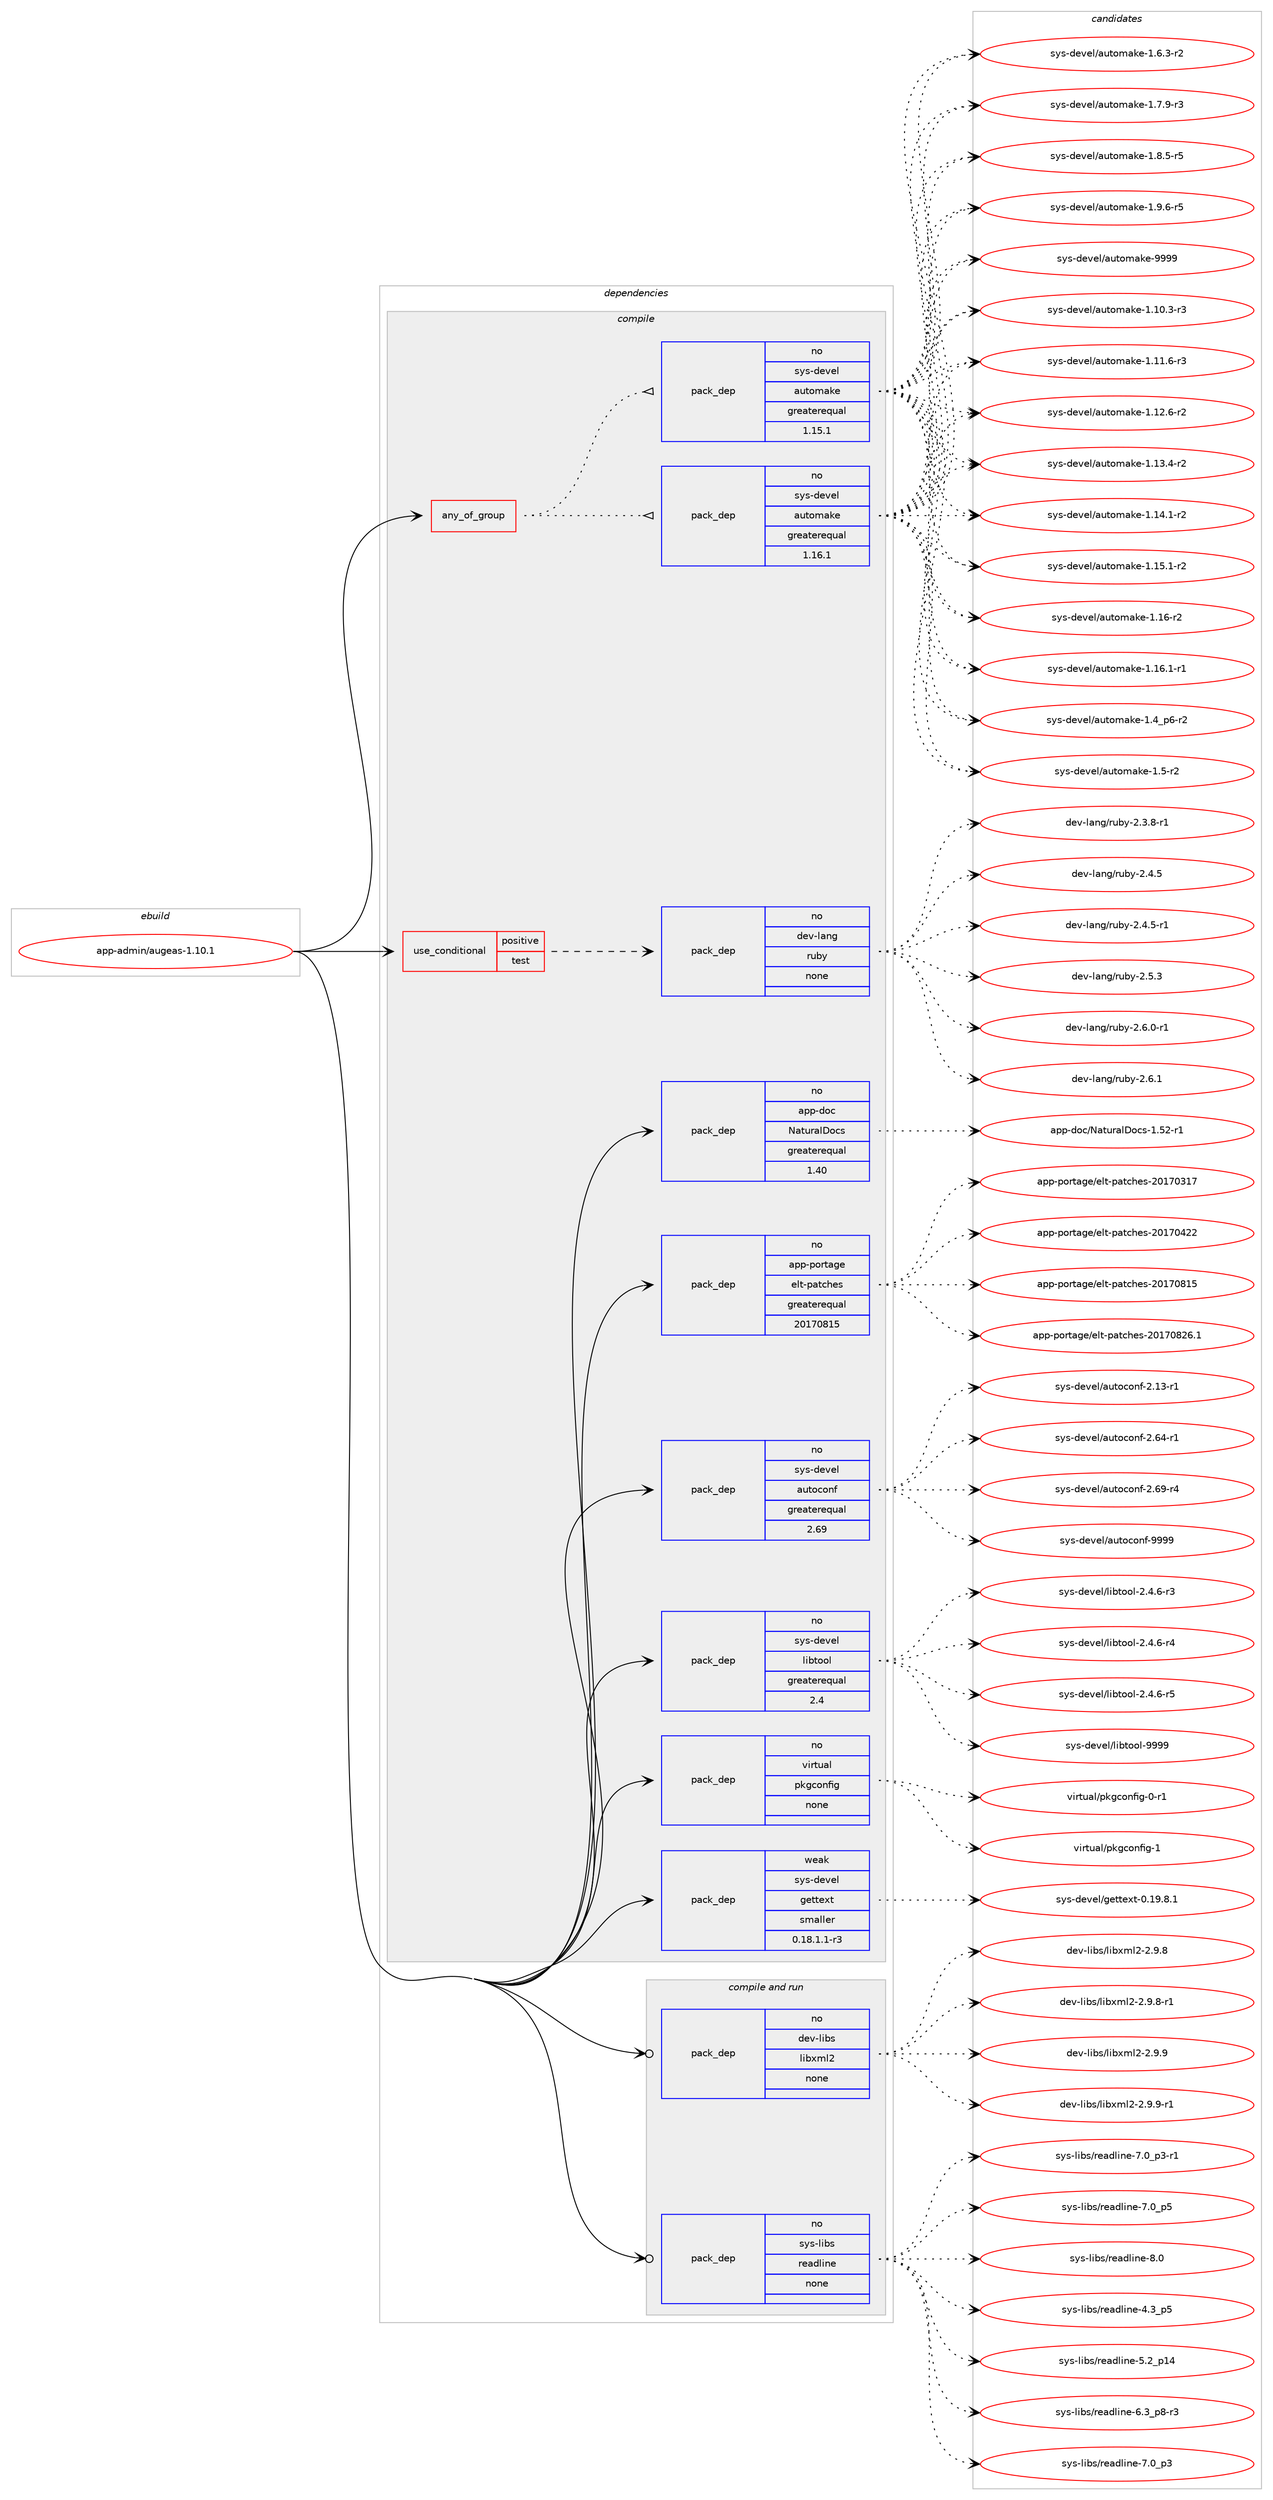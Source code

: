 digraph prolog {

# *************
# Graph options
# *************

newrank=true;
concentrate=true;
compound=true;
graph [rankdir=LR,fontname=Helvetica,fontsize=10,ranksep=1.5];#, ranksep=2.5, nodesep=0.2];
edge  [arrowhead=vee];
node  [fontname=Helvetica,fontsize=10];

# **********
# The ebuild
# **********

subgraph cluster_leftcol {
color=gray;
rank=same;
label=<<i>ebuild</i>>;
id [label="app-admin/augeas-1.10.1", color=red, width=4, href="../app-admin/augeas-1.10.1.svg"];
}

# ****************
# The dependencies
# ****************

subgraph cluster_midcol {
color=gray;
label=<<i>dependencies</i>>;
subgraph cluster_compile {
fillcolor="#eeeeee";
style=filled;
label=<<i>compile</i>>;
subgraph any19057 {
dependency1263991 [label=<<TABLE BORDER="0" CELLBORDER="1" CELLSPACING="0" CELLPADDING="4"><TR><TD CELLPADDING="10">any_of_group</TD></TR></TABLE>>, shape=none, color=red];subgraph pack899804 {
dependency1263992 [label=<<TABLE BORDER="0" CELLBORDER="1" CELLSPACING="0" CELLPADDING="4" WIDTH="220"><TR><TD ROWSPAN="6" CELLPADDING="30">pack_dep</TD></TR><TR><TD WIDTH="110">no</TD></TR><TR><TD>sys-devel</TD></TR><TR><TD>automake</TD></TR><TR><TD>greaterequal</TD></TR><TR><TD>1.16.1</TD></TR></TABLE>>, shape=none, color=blue];
}
dependency1263991:e -> dependency1263992:w [weight=20,style="dotted",arrowhead="oinv"];
subgraph pack899805 {
dependency1263993 [label=<<TABLE BORDER="0" CELLBORDER="1" CELLSPACING="0" CELLPADDING="4" WIDTH="220"><TR><TD ROWSPAN="6" CELLPADDING="30">pack_dep</TD></TR><TR><TD WIDTH="110">no</TD></TR><TR><TD>sys-devel</TD></TR><TR><TD>automake</TD></TR><TR><TD>greaterequal</TD></TR><TR><TD>1.15.1</TD></TR></TABLE>>, shape=none, color=blue];
}
dependency1263991:e -> dependency1263993:w [weight=20,style="dotted",arrowhead="oinv"];
}
id:e -> dependency1263991:w [weight=20,style="solid",arrowhead="vee"];
subgraph cond344614 {
dependency1263994 [label=<<TABLE BORDER="0" CELLBORDER="1" CELLSPACING="0" CELLPADDING="4"><TR><TD ROWSPAN="3" CELLPADDING="10">use_conditional</TD></TR><TR><TD>positive</TD></TR><TR><TD>test</TD></TR></TABLE>>, shape=none, color=red];
subgraph pack899806 {
dependency1263995 [label=<<TABLE BORDER="0" CELLBORDER="1" CELLSPACING="0" CELLPADDING="4" WIDTH="220"><TR><TD ROWSPAN="6" CELLPADDING="30">pack_dep</TD></TR><TR><TD WIDTH="110">no</TD></TR><TR><TD>dev-lang</TD></TR><TR><TD>ruby</TD></TR><TR><TD>none</TD></TR><TR><TD></TD></TR></TABLE>>, shape=none, color=blue];
}
dependency1263994:e -> dependency1263995:w [weight=20,style="dashed",arrowhead="vee"];
}
id:e -> dependency1263994:w [weight=20,style="solid",arrowhead="vee"];
subgraph pack899807 {
dependency1263996 [label=<<TABLE BORDER="0" CELLBORDER="1" CELLSPACING="0" CELLPADDING="4" WIDTH="220"><TR><TD ROWSPAN="6" CELLPADDING="30">pack_dep</TD></TR><TR><TD WIDTH="110">no</TD></TR><TR><TD>app-doc</TD></TR><TR><TD>NaturalDocs</TD></TR><TR><TD>greaterequal</TD></TR><TR><TD>1.40</TD></TR></TABLE>>, shape=none, color=blue];
}
id:e -> dependency1263996:w [weight=20,style="solid",arrowhead="vee"];
subgraph pack899808 {
dependency1263997 [label=<<TABLE BORDER="0" CELLBORDER="1" CELLSPACING="0" CELLPADDING="4" WIDTH="220"><TR><TD ROWSPAN="6" CELLPADDING="30">pack_dep</TD></TR><TR><TD WIDTH="110">no</TD></TR><TR><TD>app-portage</TD></TR><TR><TD>elt-patches</TD></TR><TR><TD>greaterequal</TD></TR><TR><TD>20170815</TD></TR></TABLE>>, shape=none, color=blue];
}
id:e -> dependency1263997:w [weight=20,style="solid",arrowhead="vee"];
subgraph pack899809 {
dependency1263998 [label=<<TABLE BORDER="0" CELLBORDER="1" CELLSPACING="0" CELLPADDING="4" WIDTH="220"><TR><TD ROWSPAN="6" CELLPADDING="30">pack_dep</TD></TR><TR><TD WIDTH="110">no</TD></TR><TR><TD>sys-devel</TD></TR><TR><TD>autoconf</TD></TR><TR><TD>greaterequal</TD></TR><TR><TD>2.69</TD></TR></TABLE>>, shape=none, color=blue];
}
id:e -> dependency1263998:w [weight=20,style="solid",arrowhead="vee"];
subgraph pack899810 {
dependency1263999 [label=<<TABLE BORDER="0" CELLBORDER="1" CELLSPACING="0" CELLPADDING="4" WIDTH="220"><TR><TD ROWSPAN="6" CELLPADDING="30">pack_dep</TD></TR><TR><TD WIDTH="110">no</TD></TR><TR><TD>sys-devel</TD></TR><TR><TD>libtool</TD></TR><TR><TD>greaterequal</TD></TR><TR><TD>2.4</TD></TR></TABLE>>, shape=none, color=blue];
}
id:e -> dependency1263999:w [weight=20,style="solid",arrowhead="vee"];
subgraph pack899811 {
dependency1264000 [label=<<TABLE BORDER="0" CELLBORDER="1" CELLSPACING="0" CELLPADDING="4" WIDTH="220"><TR><TD ROWSPAN="6" CELLPADDING="30">pack_dep</TD></TR><TR><TD WIDTH="110">no</TD></TR><TR><TD>virtual</TD></TR><TR><TD>pkgconfig</TD></TR><TR><TD>none</TD></TR><TR><TD></TD></TR></TABLE>>, shape=none, color=blue];
}
id:e -> dependency1264000:w [weight=20,style="solid",arrowhead="vee"];
subgraph pack899812 {
dependency1264001 [label=<<TABLE BORDER="0" CELLBORDER="1" CELLSPACING="0" CELLPADDING="4" WIDTH="220"><TR><TD ROWSPAN="6" CELLPADDING="30">pack_dep</TD></TR><TR><TD WIDTH="110">weak</TD></TR><TR><TD>sys-devel</TD></TR><TR><TD>gettext</TD></TR><TR><TD>smaller</TD></TR><TR><TD>0.18.1.1-r3</TD></TR></TABLE>>, shape=none, color=blue];
}
id:e -> dependency1264001:w [weight=20,style="solid",arrowhead="vee"];
}
subgraph cluster_compileandrun {
fillcolor="#eeeeee";
style=filled;
label=<<i>compile and run</i>>;
subgraph pack899813 {
dependency1264002 [label=<<TABLE BORDER="0" CELLBORDER="1" CELLSPACING="0" CELLPADDING="4" WIDTH="220"><TR><TD ROWSPAN="6" CELLPADDING="30">pack_dep</TD></TR><TR><TD WIDTH="110">no</TD></TR><TR><TD>dev-libs</TD></TR><TR><TD>libxml2</TD></TR><TR><TD>none</TD></TR><TR><TD></TD></TR></TABLE>>, shape=none, color=blue];
}
id:e -> dependency1264002:w [weight=20,style="solid",arrowhead="odotvee"];
subgraph pack899814 {
dependency1264003 [label=<<TABLE BORDER="0" CELLBORDER="1" CELLSPACING="0" CELLPADDING="4" WIDTH="220"><TR><TD ROWSPAN="6" CELLPADDING="30">pack_dep</TD></TR><TR><TD WIDTH="110">no</TD></TR><TR><TD>sys-libs</TD></TR><TR><TD>readline</TD></TR><TR><TD>none</TD></TR><TR><TD></TD></TR></TABLE>>, shape=none, color=blue];
}
id:e -> dependency1264003:w [weight=20,style="solid",arrowhead="odotvee"];
}
subgraph cluster_run {
fillcolor="#eeeeee";
style=filled;
label=<<i>run</i>>;
}
}

# **************
# The candidates
# **************

subgraph cluster_choices {
rank=same;
color=gray;
label=<<i>candidates</i>>;

subgraph choice899804 {
color=black;
nodesep=1;
choice11512111545100101118101108479711711611110997107101454946494846514511451 [label="sys-devel/automake-1.10.3-r3", color=red, width=4,href="../sys-devel/automake-1.10.3-r3.svg"];
choice11512111545100101118101108479711711611110997107101454946494946544511451 [label="sys-devel/automake-1.11.6-r3", color=red, width=4,href="../sys-devel/automake-1.11.6-r3.svg"];
choice11512111545100101118101108479711711611110997107101454946495046544511450 [label="sys-devel/automake-1.12.6-r2", color=red, width=4,href="../sys-devel/automake-1.12.6-r2.svg"];
choice11512111545100101118101108479711711611110997107101454946495146524511450 [label="sys-devel/automake-1.13.4-r2", color=red, width=4,href="../sys-devel/automake-1.13.4-r2.svg"];
choice11512111545100101118101108479711711611110997107101454946495246494511450 [label="sys-devel/automake-1.14.1-r2", color=red, width=4,href="../sys-devel/automake-1.14.1-r2.svg"];
choice11512111545100101118101108479711711611110997107101454946495346494511450 [label="sys-devel/automake-1.15.1-r2", color=red, width=4,href="../sys-devel/automake-1.15.1-r2.svg"];
choice1151211154510010111810110847971171161111099710710145494649544511450 [label="sys-devel/automake-1.16-r2", color=red, width=4,href="../sys-devel/automake-1.16-r2.svg"];
choice11512111545100101118101108479711711611110997107101454946495446494511449 [label="sys-devel/automake-1.16.1-r1", color=red, width=4,href="../sys-devel/automake-1.16.1-r1.svg"];
choice115121115451001011181011084797117116111109971071014549465295112544511450 [label="sys-devel/automake-1.4_p6-r2", color=red, width=4,href="../sys-devel/automake-1.4_p6-r2.svg"];
choice11512111545100101118101108479711711611110997107101454946534511450 [label="sys-devel/automake-1.5-r2", color=red, width=4,href="../sys-devel/automake-1.5-r2.svg"];
choice115121115451001011181011084797117116111109971071014549465446514511450 [label="sys-devel/automake-1.6.3-r2", color=red, width=4,href="../sys-devel/automake-1.6.3-r2.svg"];
choice115121115451001011181011084797117116111109971071014549465546574511451 [label="sys-devel/automake-1.7.9-r3", color=red, width=4,href="../sys-devel/automake-1.7.9-r3.svg"];
choice115121115451001011181011084797117116111109971071014549465646534511453 [label="sys-devel/automake-1.8.5-r5", color=red, width=4,href="../sys-devel/automake-1.8.5-r5.svg"];
choice115121115451001011181011084797117116111109971071014549465746544511453 [label="sys-devel/automake-1.9.6-r5", color=red, width=4,href="../sys-devel/automake-1.9.6-r5.svg"];
choice115121115451001011181011084797117116111109971071014557575757 [label="sys-devel/automake-9999", color=red, width=4,href="../sys-devel/automake-9999.svg"];
dependency1263992:e -> choice11512111545100101118101108479711711611110997107101454946494846514511451:w [style=dotted,weight="100"];
dependency1263992:e -> choice11512111545100101118101108479711711611110997107101454946494946544511451:w [style=dotted,weight="100"];
dependency1263992:e -> choice11512111545100101118101108479711711611110997107101454946495046544511450:w [style=dotted,weight="100"];
dependency1263992:e -> choice11512111545100101118101108479711711611110997107101454946495146524511450:w [style=dotted,weight="100"];
dependency1263992:e -> choice11512111545100101118101108479711711611110997107101454946495246494511450:w [style=dotted,weight="100"];
dependency1263992:e -> choice11512111545100101118101108479711711611110997107101454946495346494511450:w [style=dotted,weight="100"];
dependency1263992:e -> choice1151211154510010111810110847971171161111099710710145494649544511450:w [style=dotted,weight="100"];
dependency1263992:e -> choice11512111545100101118101108479711711611110997107101454946495446494511449:w [style=dotted,weight="100"];
dependency1263992:e -> choice115121115451001011181011084797117116111109971071014549465295112544511450:w [style=dotted,weight="100"];
dependency1263992:e -> choice11512111545100101118101108479711711611110997107101454946534511450:w [style=dotted,weight="100"];
dependency1263992:e -> choice115121115451001011181011084797117116111109971071014549465446514511450:w [style=dotted,weight="100"];
dependency1263992:e -> choice115121115451001011181011084797117116111109971071014549465546574511451:w [style=dotted,weight="100"];
dependency1263992:e -> choice115121115451001011181011084797117116111109971071014549465646534511453:w [style=dotted,weight="100"];
dependency1263992:e -> choice115121115451001011181011084797117116111109971071014549465746544511453:w [style=dotted,weight="100"];
dependency1263992:e -> choice115121115451001011181011084797117116111109971071014557575757:w [style=dotted,weight="100"];
}
subgraph choice899805 {
color=black;
nodesep=1;
choice11512111545100101118101108479711711611110997107101454946494846514511451 [label="sys-devel/automake-1.10.3-r3", color=red, width=4,href="../sys-devel/automake-1.10.3-r3.svg"];
choice11512111545100101118101108479711711611110997107101454946494946544511451 [label="sys-devel/automake-1.11.6-r3", color=red, width=4,href="../sys-devel/automake-1.11.6-r3.svg"];
choice11512111545100101118101108479711711611110997107101454946495046544511450 [label="sys-devel/automake-1.12.6-r2", color=red, width=4,href="../sys-devel/automake-1.12.6-r2.svg"];
choice11512111545100101118101108479711711611110997107101454946495146524511450 [label="sys-devel/automake-1.13.4-r2", color=red, width=4,href="../sys-devel/automake-1.13.4-r2.svg"];
choice11512111545100101118101108479711711611110997107101454946495246494511450 [label="sys-devel/automake-1.14.1-r2", color=red, width=4,href="../sys-devel/automake-1.14.1-r2.svg"];
choice11512111545100101118101108479711711611110997107101454946495346494511450 [label="sys-devel/automake-1.15.1-r2", color=red, width=4,href="../sys-devel/automake-1.15.1-r2.svg"];
choice1151211154510010111810110847971171161111099710710145494649544511450 [label="sys-devel/automake-1.16-r2", color=red, width=4,href="../sys-devel/automake-1.16-r2.svg"];
choice11512111545100101118101108479711711611110997107101454946495446494511449 [label="sys-devel/automake-1.16.1-r1", color=red, width=4,href="../sys-devel/automake-1.16.1-r1.svg"];
choice115121115451001011181011084797117116111109971071014549465295112544511450 [label="sys-devel/automake-1.4_p6-r2", color=red, width=4,href="../sys-devel/automake-1.4_p6-r2.svg"];
choice11512111545100101118101108479711711611110997107101454946534511450 [label="sys-devel/automake-1.5-r2", color=red, width=4,href="../sys-devel/automake-1.5-r2.svg"];
choice115121115451001011181011084797117116111109971071014549465446514511450 [label="sys-devel/automake-1.6.3-r2", color=red, width=4,href="../sys-devel/automake-1.6.3-r2.svg"];
choice115121115451001011181011084797117116111109971071014549465546574511451 [label="sys-devel/automake-1.7.9-r3", color=red, width=4,href="../sys-devel/automake-1.7.9-r3.svg"];
choice115121115451001011181011084797117116111109971071014549465646534511453 [label="sys-devel/automake-1.8.5-r5", color=red, width=4,href="../sys-devel/automake-1.8.5-r5.svg"];
choice115121115451001011181011084797117116111109971071014549465746544511453 [label="sys-devel/automake-1.9.6-r5", color=red, width=4,href="../sys-devel/automake-1.9.6-r5.svg"];
choice115121115451001011181011084797117116111109971071014557575757 [label="sys-devel/automake-9999", color=red, width=4,href="../sys-devel/automake-9999.svg"];
dependency1263993:e -> choice11512111545100101118101108479711711611110997107101454946494846514511451:w [style=dotted,weight="100"];
dependency1263993:e -> choice11512111545100101118101108479711711611110997107101454946494946544511451:w [style=dotted,weight="100"];
dependency1263993:e -> choice11512111545100101118101108479711711611110997107101454946495046544511450:w [style=dotted,weight="100"];
dependency1263993:e -> choice11512111545100101118101108479711711611110997107101454946495146524511450:w [style=dotted,weight="100"];
dependency1263993:e -> choice11512111545100101118101108479711711611110997107101454946495246494511450:w [style=dotted,weight="100"];
dependency1263993:e -> choice11512111545100101118101108479711711611110997107101454946495346494511450:w [style=dotted,weight="100"];
dependency1263993:e -> choice1151211154510010111810110847971171161111099710710145494649544511450:w [style=dotted,weight="100"];
dependency1263993:e -> choice11512111545100101118101108479711711611110997107101454946495446494511449:w [style=dotted,weight="100"];
dependency1263993:e -> choice115121115451001011181011084797117116111109971071014549465295112544511450:w [style=dotted,weight="100"];
dependency1263993:e -> choice11512111545100101118101108479711711611110997107101454946534511450:w [style=dotted,weight="100"];
dependency1263993:e -> choice115121115451001011181011084797117116111109971071014549465446514511450:w [style=dotted,weight="100"];
dependency1263993:e -> choice115121115451001011181011084797117116111109971071014549465546574511451:w [style=dotted,weight="100"];
dependency1263993:e -> choice115121115451001011181011084797117116111109971071014549465646534511453:w [style=dotted,weight="100"];
dependency1263993:e -> choice115121115451001011181011084797117116111109971071014549465746544511453:w [style=dotted,weight="100"];
dependency1263993:e -> choice115121115451001011181011084797117116111109971071014557575757:w [style=dotted,weight="100"];
}
subgraph choice899806 {
color=black;
nodesep=1;
choice100101118451089711010347114117981214550465146564511449 [label="dev-lang/ruby-2.3.8-r1", color=red, width=4,href="../dev-lang/ruby-2.3.8-r1.svg"];
choice10010111845108971101034711411798121455046524653 [label="dev-lang/ruby-2.4.5", color=red, width=4,href="../dev-lang/ruby-2.4.5.svg"];
choice100101118451089711010347114117981214550465246534511449 [label="dev-lang/ruby-2.4.5-r1", color=red, width=4,href="../dev-lang/ruby-2.4.5-r1.svg"];
choice10010111845108971101034711411798121455046534651 [label="dev-lang/ruby-2.5.3", color=red, width=4,href="../dev-lang/ruby-2.5.3.svg"];
choice100101118451089711010347114117981214550465446484511449 [label="dev-lang/ruby-2.6.0-r1", color=red, width=4,href="../dev-lang/ruby-2.6.0-r1.svg"];
choice10010111845108971101034711411798121455046544649 [label="dev-lang/ruby-2.6.1", color=red, width=4,href="../dev-lang/ruby-2.6.1.svg"];
dependency1263995:e -> choice100101118451089711010347114117981214550465146564511449:w [style=dotted,weight="100"];
dependency1263995:e -> choice10010111845108971101034711411798121455046524653:w [style=dotted,weight="100"];
dependency1263995:e -> choice100101118451089711010347114117981214550465246534511449:w [style=dotted,weight="100"];
dependency1263995:e -> choice10010111845108971101034711411798121455046534651:w [style=dotted,weight="100"];
dependency1263995:e -> choice100101118451089711010347114117981214550465446484511449:w [style=dotted,weight="100"];
dependency1263995:e -> choice10010111845108971101034711411798121455046544649:w [style=dotted,weight="100"];
}
subgraph choice899807 {
color=black;
nodesep=1;
choice97112112451001119947789711611711497108681119911545494653504511449 [label="app-doc/NaturalDocs-1.52-r1", color=red, width=4,href="../app-doc/NaturalDocs-1.52-r1.svg"];
dependency1263996:e -> choice97112112451001119947789711611711497108681119911545494653504511449:w [style=dotted,weight="100"];
}
subgraph choice899808 {
color=black;
nodesep=1;
choice97112112451121111141169710310147101108116451129711699104101115455048495548514955 [label="app-portage/elt-patches-20170317", color=red, width=4,href="../app-portage/elt-patches-20170317.svg"];
choice97112112451121111141169710310147101108116451129711699104101115455048495548525050 [label="app-portage/elt-patches-20170422", color=red, width=4,href="../app-portage/elt-patches-20170422.svg"];
choice97112112451121111141169710310147101108116451129711699104101115455048495548564953 [label="app-portage/elt-patches-20170815", color=red, width=4,href="../app-portage/elt-patches-20170815.svg"];
choice971121124511211111411697103101471011081164511297116991041011154550484955485650544649 [label="app-portage/elt-patches-20170826.1", color=red, width=4,href="../app-portage/elt-patches-20170826.1.svg"];
dependency1263997:e -> choice97112112451121111141169710310147101108116451129711699104101115455048495548514955:w [style=dotted,weight="100"];
dependency1263997:e -> choice97112112451121111141169710310147101108116451129711699104101115455048495548525050:w [style=dotted,weight="100"];
dependency1263997:e -> choice97112112451121111141169710310147101108116451129711699104101115455048495548564953:w [style=dotted,weight="100"];
dependency1263997:e -> choice971121124511211111411697103101471011081164511297116991041011154550484955485650544649:w [style=dotted,weight="100"];
}
subgraph choice899809 {
color=black;
nodesep=1;
choice1151211154510010111810110847971171161119911111010245504649514511449 [label="sys-devel/autoconf-2.13-r1", color=red, width=4,href="../sys-devel/autoconf-2.13-r1.svg"];
choice1151211154510010111810110847971171161119911111010245504654524511449 [label="sys-devel/autoconf-2.64-r1", color=red, width=4,href="../sys-devel/autoconf-2.64-r1.svg"];
choice1151211154510010111810110847971171161119911111010245504654574511452 [label="sys-devel/autoconf-2.69-r4", color=red, width=4,href="../sys-devel/autoconf-2.69-r4.svg"];
choice115121115451001011181011084797117116111991111101024557575757 [label="sys-devel/autoconf-9999", color=red, width=4,href="../sys-devel/autoconf-9999.svg"];
dependency1263998:e -> choice1151211154510010111810110847971171161119911111010245504649514511449:w [style=dotted,weight="100"];
dependency1263998:e -> choice1151211154510010111810110847971171161119911111010245504654524511449:w [style=dotted,weight="100"];
dependency1263998:e -> choice1151211154510010111810110847971171161119911111010245504654574511452:w [style=dotted,weight="100"];
dependency1263998:e -> choice115121115451001011181011084797117116111991111101024557575757:w [style=dotted,weight="100"];
}
subgraph choice899810 {
color=black;
nodesep=1;
choice1151211154510010111810110847108105981161111111084550465246544511451 [label="sys-devel/libtool-2.4.6-r3", color=red, width=4,href="../sys-devel/libtool-2.4.6-r3.svg"];
choice1151211154510010111810110847108105981161111111084550465246544511452 [label="sys-devel/libtool-2.4.6-r4", color=red, width=4,href="../sys-devel/libtool-2.4.6-r4.svg"];
choice1151211154510010111810110847108105981161111111084550465246544511453 [label="sys-devel/libtool-2.4.6-r5", color=red, width=4,href="../sys-devel/libtool-2.4.6-r5.svg"];
choice1151211154510010111810110847108105981161111111084557575757 [label="sys-devel/libtool-9999", color=red, width=4,href="../sys-devel/libtool-9999.svg"];
dependency1263999:e -> choice1151211154510010111810110847108105981161111111084550465246544511451:w [style=dotted,weight="100"];
dependency1263999:e -> choice1151211154510010111810110847108105981161111111084550465246544511452:w [style=dotted,weight="100"];
dependency1263999:e -> choice1151211154510010111810110847108105981161111111084550465246544511453:w [style=dotted,weight="100"];
dependency1263999:e -> choice1151211154510010111810110847108105981161111111084557575757:w [style=dotted,weight="100"];
}
subgraph choice899811 {
color=black;
nodesep=1;
choice11810511411611797108471121071039911111010210510345484511449 [label="virtual/pkgconfig-0-r1", color=red, width=4,href="../virtual/pkgconfig-0-r1.svg"];
choice1181051141161179710847112107103991111101021051034549 [label="virtual/pkgconfig-1", color=red, width=4,href="../virtual/pkgconfig-1.svg"];
dependency1264000:e -> choice11810511411611797108471121071039911111010210510345484511449:w [style=dotted,weight="100"];
dependency1264000:e -> choice1181051141161179710847112107103991111101021051034549:w [style=dotted,weight="100"];
}
subgraph choice899812 {
color=black;
nodesep=1;
choice1151211154510010111810110847103101116116101120116454846495746564649 [label="sys-devel/gettext-0.19.8.1", color=red, width=4,href="../sys-devel/gettext-0.19.8.1.svg"];
dependency1264001:e -> choice1151211154510010111810110847103101116116101120116454846495746564649:w [style=dotted,weight="100"];
}
subgraph choice899813 {
color=black;
nodesep=1;
choice1001011184510810598115471081059812010910850455046574656 [label="dev-libs/libxml2-2.9.8", color=red, width=4,href="../dev-libs/libxml2-2.9.8.svg"];
choice10010111845108105981154710810598120109108504550465746564511449 [label="dev-libs/libxml2-2.9.8-r1", color=red, width=4,href="../dev-libs/libxml2-2.9.8-r1.svg"];
choice1001011184510810598115471081059812010910850455046574657 [label="dev-libs/libxml2-2.9.9", color=red, width=4,href="../dev-libs/libxml2-2.9.9.svg"];
choice10010111845108105981154710810598120109108504550465746574511449 [label="dev-libs/libxml2-2.9.9-r1", color=red, width=4,href="../dev-libs/libxml2-2.9.9-r1.svg"];
dependency1264002:e -> choice1001011184510810598115471081059812010910850455046574656:w [style=dotted,weight="100"];
dependency1264002:e -> choice10010111845108105981154710810598120109108504550465746564511449:w [style=dotted,weight="100"];
dependency1264002:e -> choice1001011184510810598115471081059812010910850455046574657:w [style=dotted,weight="100"];
dependency1264002:e -> choice10010111845108105981154710810598120109108504550465746574511449:w [style=dotted,weight="100"];
}
subgraph choice899814 {
color=black;
nodesep=1;
choice11512111545108105981154711410197100108105110101455246519511253 [label="sys-libs/readline-4.3_p5", color=red, width=4,href="../sys-libs/readline-4.3_p5.svg"];
choice1151211154510810598115471141019710010810511010145534650951124952 [label="sys-libs/readline-5.2_p14", color=red, width=4,href="../sys-libs/readline-5.2_p14.svg"];
choice115121115451081059811547114101971001081051101014554465195112564511451 [label="sys-libs/readline-6.3_p8-r3", color=red, width=4,href="../sys-libs/readline-6.3_p8-r3.svg"];
choice11512111545108105981154711410197100108105110101455546489511251 [label="sys-libs/readline-7.0_p3", color=red, width=4,href="../sys-libs/readline-7.0_p3.svg"];
choice115121115451081059811547114101971001081051101014555464895112514511449 [label="sys-libs/readline-7.0_p3-r1", color=red, width=4,href="../sys-libs/readline-7.0_p3-r1.svg"];
choice11512111545108105981154711410197100108105110101455546489511253 [label="sys-libs/readline-7.0_p5", color=red, width=4,href="../sys-libs/readline-7.0_p5.svg"];
choice1151211154510810598115471141019710010810511010145564648 [label="sys-libs/readline-8.0", color=red, width=4,href="../sys-libs/readline-8.0.svg"];
dependency1264003:e -> choice11512111545108105981154711410197100108105110101455246519511253:w [style=dotted,weight="100"];
dependency1264003:e -> choice1151211154510810598115471141019710010810511010145534650951124952:w [style=dotted,weight="100"];
dependency1264003:e -> choice115121115451081059811547114101971001081051101014554465195112564511451:w [style=dotted,weight="100"];
dependency1264003:e -> choice11512111545108105981154711410197100108105110101455546489511251:w [style=dotted,weight="100"];
dependency1264003:e -> choice115121115451081059811547114101971001081051101014555464895112514511449:w [style=dotted,weight="100"];
dependency1264003:e -> choice11512111545108105981154711410197100108105110101455546489511253:w [style=dotted,weight="100"];
dependency1264003:e -> choice1151211154510810598115471141019710010810511010145564648:w [style=dotted,weight="100"];
}
}

}
